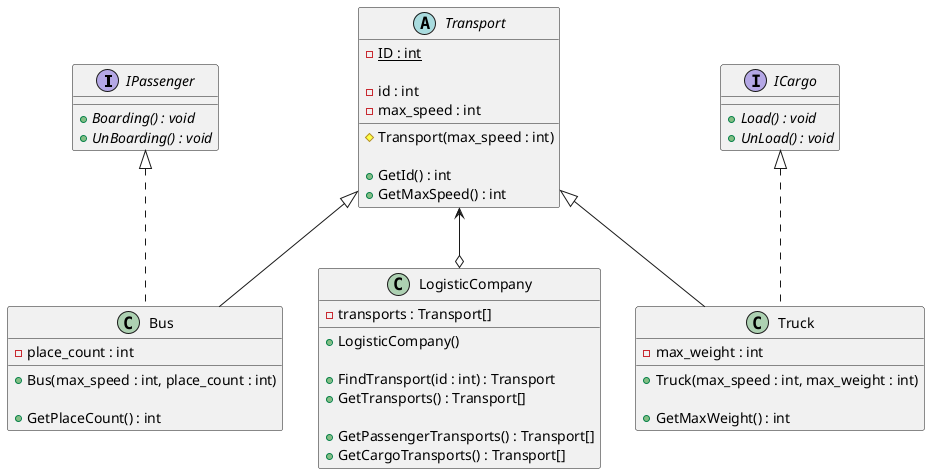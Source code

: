 ﻿@startuml
'https://plantuml.com/class-diagram

interface IPassenger {
    + {abstract} Boarding() : void
    + {abstract} UnBoarding() : void
}

interface ICargo {
    + {abstract} Load() : void
    + {abstract} UnLoad() : void
}

abstract class Transport {
    - {static} ID : int
    
    - id : int
    - max_speed : int
    
    # Transport(max_speed : int)
    
    + GetId() : int
    + GetMaxSpeed() : int
}

Transport <|-- Bus
IPassenger <|.. Bus
class Bus {
    - place_count : int
    
    + Bus(max_speed : int, place_count : int)
    
    + GetPlaceCount() : int
}

Transport <|-- Truck
ICargo <|.. Truck
class Truck {
    - max_weight : int
    
    + Truck(max_speed : int, max_weight : int)
    
    + GetMaxWeight() : int
}

Transport <--o LogisticCompany
class LogisticCompany{
    - transports : Transport[]
    
    + LogisticCompany()
    
    + FindTransport(id : int) : Transport
    + GetTransports() : Transport[]
    
    + GetPassengerTransports() : Transport[]
    + GetCargoTransports() : Transport[]
}

@enduml